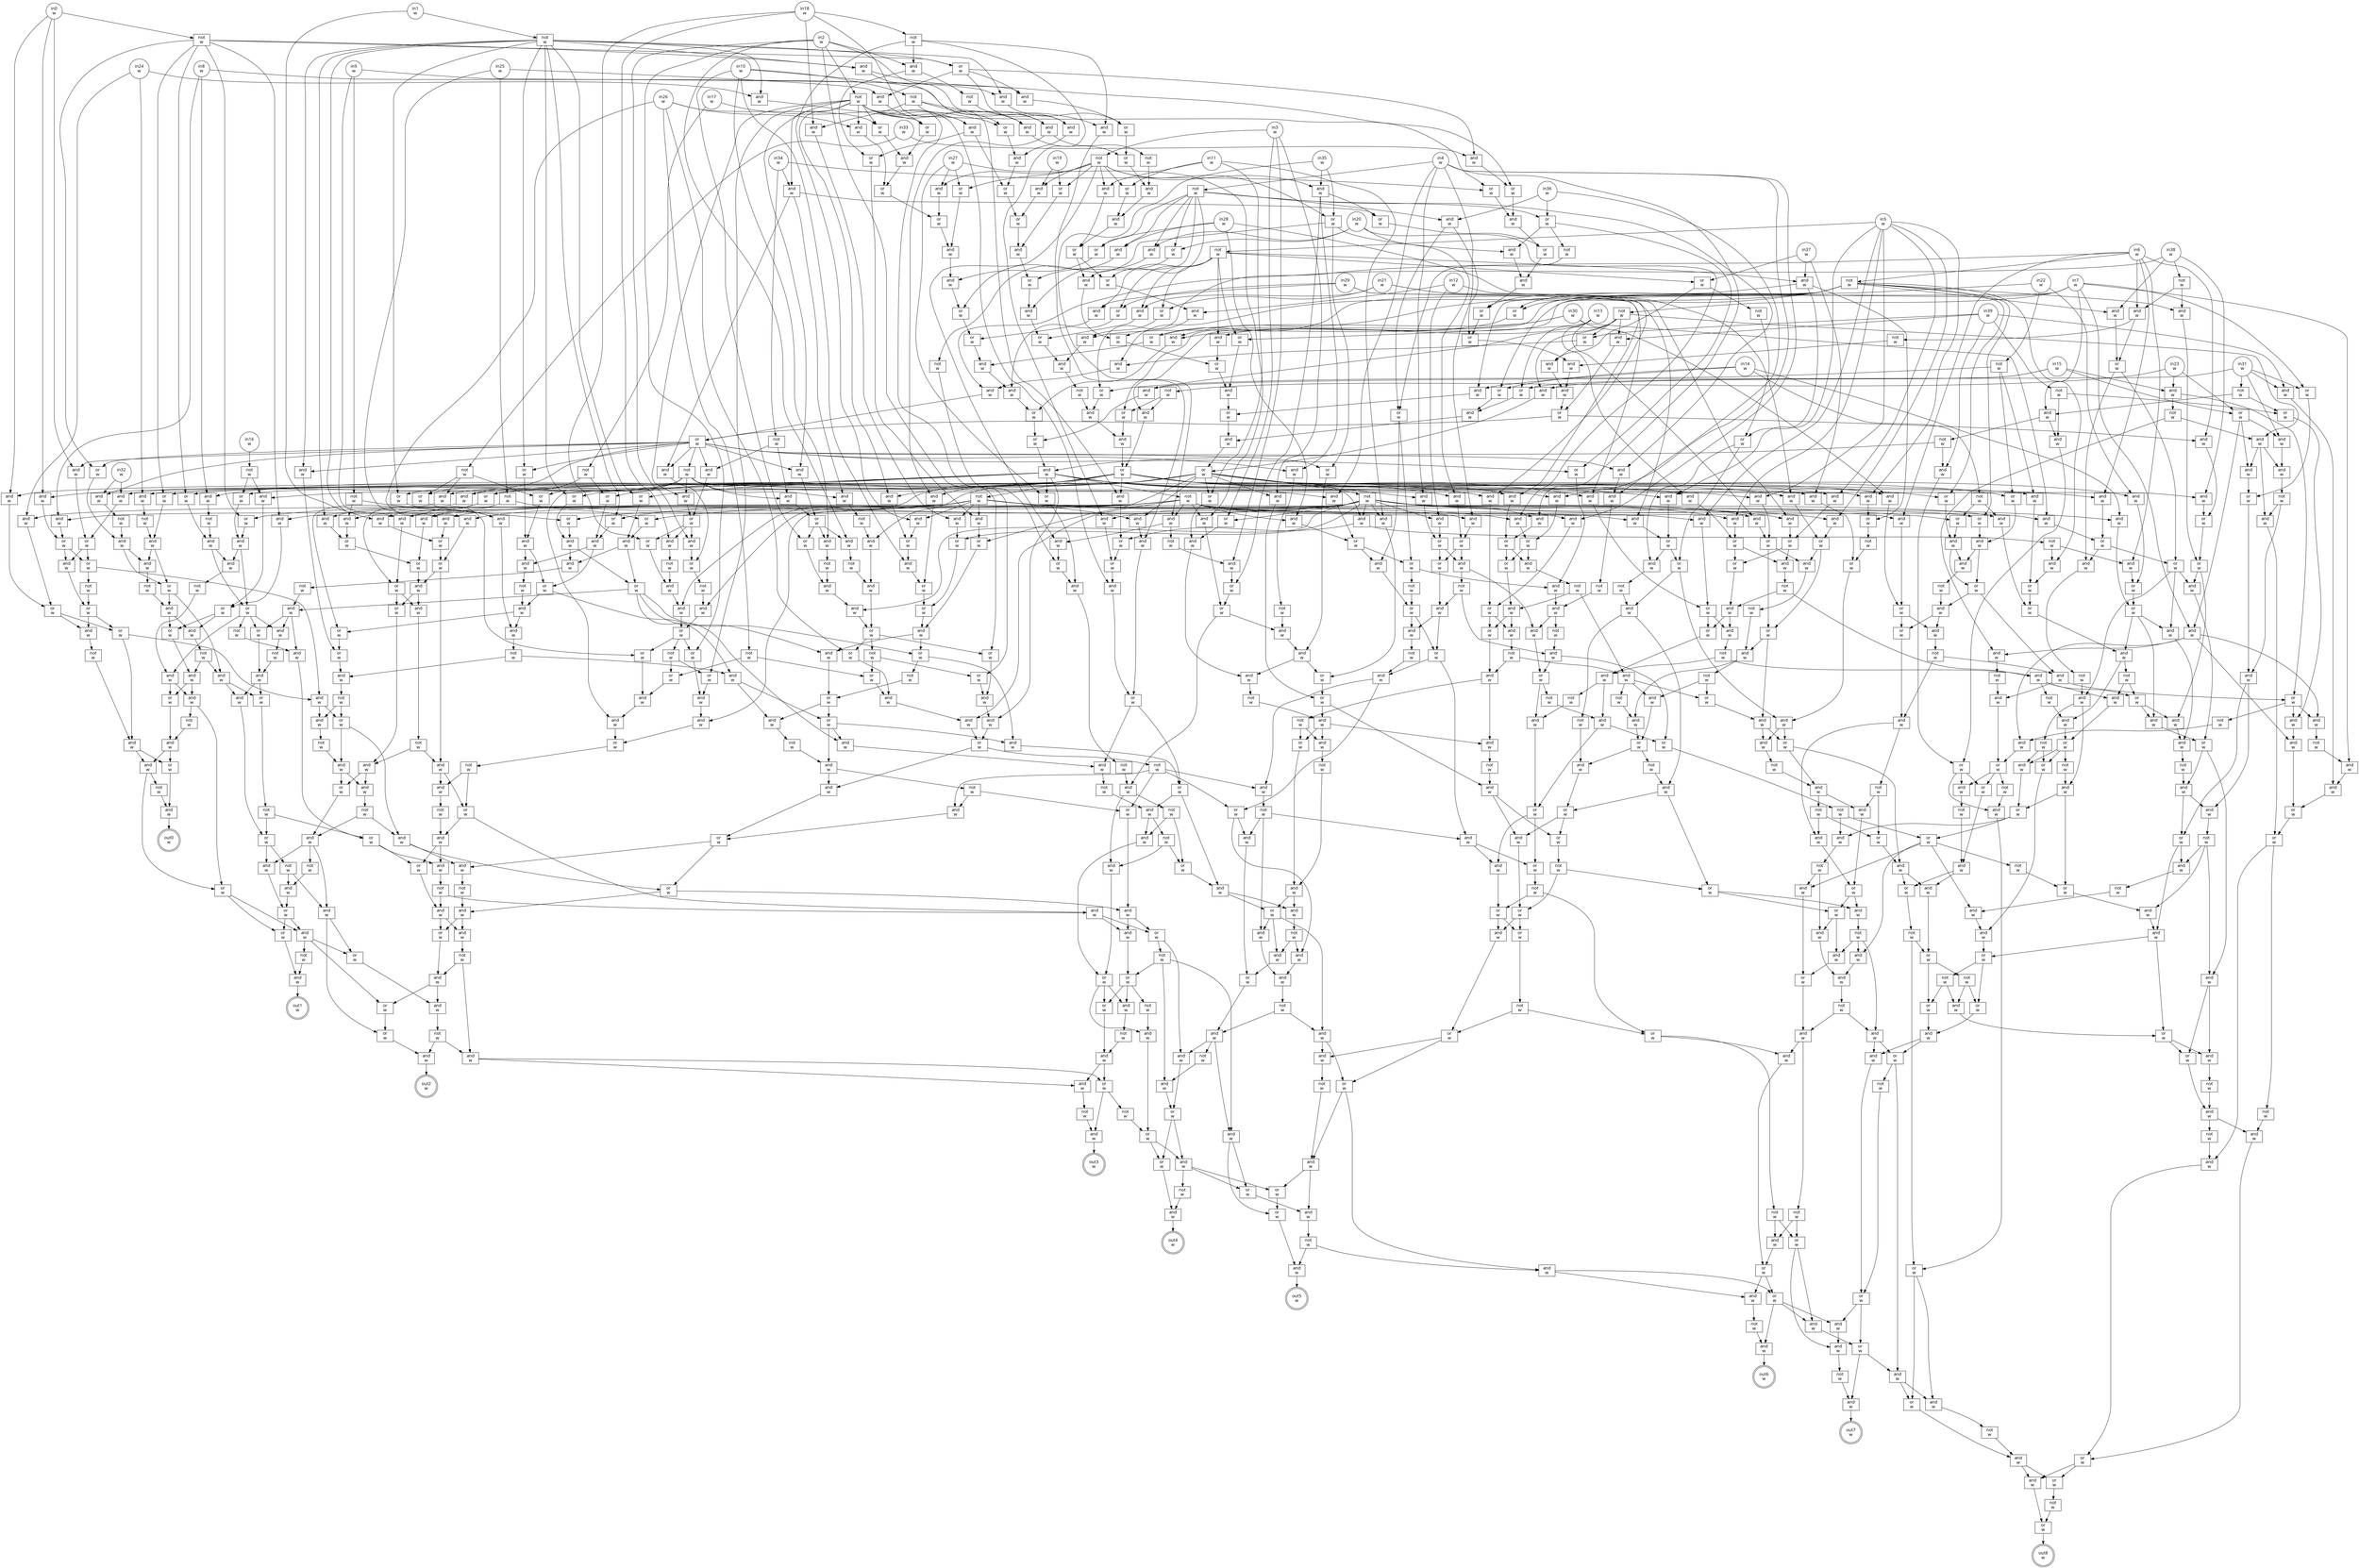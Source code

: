 digraph circuit{
	node [style = filled, fillcolor = white,shape=rect, fontname=geneva]
	g0 [label="in0\nw",shape=circle,fillcolor=white]
	g1 [label="in1\nw",shape=circle,fillcolor=white]
	g2 [label="in2\nw",shape=circle,fillcolor=white]
	g3 [label="in3\nw",shape=circle,fillcolor=white]
	g4 [label="in4\nw",shape=circle,fillcolor=white]
	g5 [label="in5\nw",shape=circle,fillcolor=white]
	g6 [label="in6\nw",shape=circle,fillcolor=white]
	g7 [label="in7\nw",shape=circle,fillcolor=white]
	g8 [label="in8\nw",shape=circle,fillcolor=white]
	g9 [label="in9\nw",shape=circle,fillcolor=white]
	g10 [label="in10\nw",shape=circle,fillcolor=white]
	g11 [label="in11\nw",shape=circle,fillcolor=white]
	g12 [label="in12\nw",shape=circle,fillcolor=white]
	g13 [label="in13\nw",shape=circle,fillcolor=white]
	g14 [label="in14\nw",shape=circle,fillcolor=white]
	g15 [label="in15\nw",shape=circle,fillcolor=white]
	g16 [label="in16\nw",shape=circle,fillcolor=white]
	g17 [label="in17\nw",shape=circle,fillcolor=white]
	g18 [label="in18\nw",shape=circle,fillcolor=white]
	g19 [label="in19\nw",shape=circle,fillcolor=white]
	g20 [label="in20\nw",shape=circle,fillcolor=white]
	g21 [label="in21\nw",shape=circle,fillcolor=white]
	g22 [label="in22\nw",shape=circle,fillcolor=white]
	g23 [label="in23\nw",shape=circle,fillcolor=white]
	g24 [label="in24\nw",shape=circle,fillcolor=white]
	g25 [label="in25\nw",shape=circle,fillcolor=white]
	g26 [label="in26\nw",shape=circle,fillcolor=white]
	g27 [label="in27\nw",shape=circle,fillcolor=white]
	g28 [label="in28\nw",shape=circle,fillcolor=white]
	g29 [label="in29\nw",shape=circle,fillcolor=white]
	g30 [label="in30\nw",shape=circle,fillcolor=white]
	g31 [label="in31\nw",shape=circle,fillcolor=white]
	g32 [label="in32\nw",shape=circle,fillcolor=white]
	g33 [label="in33\nw",shape=circle,fillcolor=white]
	g34 [label="in34\nw",shape=circle,fillcolor=white]
	g35 [label="in35\nw",shape=circle,fillcolor=white]
	g36 [label="in36\nw",shape=circle,fillcolor=white]
	g37 [label="in37\nw",shape=circle,fillcolor=white]
	g38 [label="in38\nw",shape=circle,fillcolor=white]
	g39 [label="in39\nw",shape=circle,fillcolor=white]
	g40 [label="not\nw",fillcolor=white]
	g41 [label="not\nw",fillcolor=white]
	g42 [label="not\nw",fillcolor=white]
	g43 [label="not\nw",fillcolor=white]
	g44 [label="and\nw",fillcolor=white]
	g45 [label="not\nw",fillcolor=white]
	g46 [label="or\nw",fillcolor=white]
	g47 [label="not\nw",fillcolor=white]
	g48 [label="not\nw",fillcolor=white]
	g49 [label="not\nw",fillcolor=white]
	g50 [label="not\nw",fillcolor=white]
	g51 [label="not\nw",fillcolor=white]
	g52 [label="not\nw",fillcolor=white]
	g53 [label="not\nw",fillcolor=white]
	g54 [label="and\nw",fillcolor=white]
	g55 [label="not\nw",fillcolor=white]
	g56 [label="or\nw",fillcolor=white]
	g57 [label="and\nw",fillcolor=white]
	g58 [label="not\nw",fillcolor=white]
	g59 [label="not\nw",fillcolor=white]
	g60 [label="and\nw",fillcolor=white]
	g61 [label="and\nw",fillcolor=white]
	g62 [label="not\nw",fillcolor=white]
	g63 [label="and\nw",fillcolor=white]
	g64 [label="and\nw",fillcolor=white]
	g65 [label="not\nw",fillcolor=white]
	g66 [label="and\nw",fillcolor=white]
	g67 [label="or\nw",fillcolor=white]
	g68 [label="or\nw",fillcolor=white]
	g69 [label="and\nw",fillcolor=white]
	g70 [label="and\nw",fillcolor=white]
	g71 [label="and\nw",fillcolor=white]
	g72 [label="not\nw",fillcolor=white]
	g73 [label="or\nw",fillcolor=white]
	g74 [label="not\nw",fillcolor=white]
	g75 [label="and\nw",fillcolor=white]
	g76 [label="or\nw",fillcolor=white]
	g77 [label="and\nw",fillcolor=white]
	g78 [label="or\nw",fillcolor=white]
	g79 [label="and\nw",fillcolor=white]
	g80 [label="and\nw",fillcolor=white]
	g81 [label="and\nw",fillcolor=white]
	g82 [label="not\nw",fillcolor=white]
	g83 [label="and\nw",fillcolor=white]
	g84 [label="or\nw",fillcolor=white]
	g85 [label="and\nw",fillcolor=white]
	g86 [label="and\nw",fillcolor=white]
	g87 [label="not\nw",fillcolor=white]
	g88 [label="or\nw",fillcolor=white]
	g89 [label="and\nw",fillcolor=white]
	g90 [label="and\nw",fillcolor=white]
	g91 [label="and\nw",fillcolor=white]
	g92 [label="or\nw",fillcolor=white]
	g93 [label="and\nw",fillcolor=white]
	g94 [label="and\nw",fillcolor=white]
	g95 [label="or\nw",fillcolor=white]
	g96 [label="and\nw",fillcolor=white]
	g97 [label="and\nw",fillcolor=white]
	g98 [label="and\nw",fillcolor=white]
	g99 [label="or\nw",fillcolor=white]
	g100 [label="not\nw",fillcolor=white]
	g101 [label="or\nw",fillcolor=white]
	g102 [label="not\nw",fillcolor=white]
	g103 [label="and\nw",fillcolor=white]
	g104 [label="or\nw",fillcolor=white]
	g105 [label="or\nw",fillcolor=white]
	g106 [label="and\nw",fillcolor=white]
	g107 [label="not\nw",fillcolor=white]
	g108 [label="and\nw",fillcolor=white]
	g109 [label="or\nw",fillcolor=white]
	g110 [label="or\nw",fillcolor=white]
	g111 [label="and\nw",fillcolor=white]
	g112 [label="or\nw",fillcolor=white]
	g113 [label="and\nw",fillcolor=white]
	g114 [label="and\nw",fillcolor=white]
	g115 [label="not\nw",fillcolor=white]
	g116 [label="or\nw",fillcolor=white]
	g117 [label="and\nw",fillcolor=white]
	g118 [label="and\nw",fillcolor=white]
	g119 [label="or\nw",fillcolor=white]
	g120 [label="not\nw",fillcolor=white]
	g121 [label="or\nw",fillcolor=white]
	g122 [label="or\nw",fillcolor=white]
	g123 [label="and\nw",fillcolor=white]
	g124 [label="not\nw",fillcolor=white]
	g125 [label="and\nw",fillcolor=white]
	g126 [label="or\nw",fillcolor=white]
	g127 [label="or\nw",fillcolor=white]
	g128 [label="and\nw",fillcolor=white]
	g129 [label="not\nw",fillcolor=white]
	g130 [label="and\nw",fillcolor=white]
	g131 [label="or\nw",fillcolor=white]
	g132 [label="and\nw",fillcolor=white]
	g133 [label="or\nw",fillcolor=white]
	g134 [label="and\nw",fillcolor=white]
	g135 [label="not\nw",fillcolor=white]
	g136 [label="or\nw",fillcolor=white]
	g137 [label="and\nw",fillcolor=white]
	g138 [label="or\nw",fillcolor=white]
	g139 [label="and\nw",fillcolor=white]
	g140 [label="or\nw",fillcolor=white]
	g141 [label="and\nw",fillcolor=white]
	g142 [label="and\nw",fillcolor=white]
	g143 [label="and\nw",fillcolor=white]
	g144 [label="not\nw",fillcolor=white]
	g145 [label="and\nw",fillcolor=white]
	g146 [label="or\nw",fillcolor=white]
	g147 [label="not\nw",fillcolor=white]
	g148 [label="not\nw",fillcolor=white]
	g149 [label="and\nw",fillcolor=white]
	g150 [label="and\nw",fillcolor=white]
	g151 [label="not\nw",fillcolor=white]
	g152 [label="or\nw",fillcolor=white]
	g153 [label="and\nw",fillcolor=white]
	g154 [label="or\nw",fillcolor=white]
	g155 [label="and\nw",fillcolor=white]
	g156 [label="or\nw",fillcolor=white]
	g157 [label="or\nw",fillcolor=white]
	g158 [label="and\nw",fillcolor=white]
	g159 [label="and\nw",fillcolor=white]
	g160 [label="or\nw",fillcolor=white]
	g161 [label="or\nw",fillcolor=white]
	g162 [label="and\nw",fillcolor=white]
	g163 [label="and\nw",fillcolor=white]
	g164 [label="or\nw",fillcolor=white]
	g165 [label="or\nw",fillcolor=white]
	g166 [label="and\nw",fillcolor=white]
	g167 [label="not\nw",fillcolor=white]
	g168 [label="and\nw",fillcolor=white]
	g169 [label="and\nw",fillcolor=white]
	g170 [label="and\nw",fillcolor=white]
	g171 [label="or\nw",fillcolor=white]
	g172 [label="and\nw",fillcolor=white]
	g173 [label="and\nw",fillcolor=white]
	g174 [label="and\nw",fillcolor=white]
	g175 [label="or\nw",fillcolor=white]
	g176 [label="not\nw",fillcolor=white]
	g177 [label="and\nw",fillcolor=white]
	g178 [label="or\nw",fillcolor=white]
	g179 [label="or\nw",fillcolor=white]
	g180 [label="and\nw",fillcolor=white]
	g181 [label="and\nw",fillcolor=white]
	g182 [label="and\nw",fillcolor=white]
	g183 [label="and\nw",fillcolor=white]
	g184 [label="and\nw",fillcolor=white]
	g185 [label="and\nw",fillcolor=white]
	g186 [label="and\nw",fillcolor=white]
	g187 [label="or\nw",fillcolor=white]
	g188 [label="and\nw",fillcolor=white]
	g189 [label="not\nw",fillcolor=white]
	g190 [label="or\nw",fillcolor=white]
	g191 [label="and\nw",fillcolor=white]
	g192 [label="or\nw",fillcolor=white]
	g193 [label="and\nw",fillcolor=white]
	g194 [label="not\nw",fillcolor=white]
	g195 [label="and\nw",fillcolor=white]
	g196 [label="not\nw",fillcolor=white]
	g197 [label="and\nw",fillcolor=white]
	g198 [label="or\nw",fillcolor=white]
	g199 [label="and\nw",fillcolor=white]
	g200 [label="or\nw",fillcolor=white]
	g201 [label="not\nw",fillcolor=white]
	g202 [label="or\nw",fillcolor=white]
	g203 [label="and\nw",fillcolor=white]
	g204 [label="or\nw",fillcolor=white]
	g205 [label="and\nw",fillcolor=white]
	g206 [label="or\nw",fillcolor=white]
	g207 [label="and\nw",fillcolor=white]
	g208 [label="or\nw",fillcolor=white]
	g209 [label="and\nw",fillcolor=white]
	g210 [label="not\nw",fillcolor=white]
	g211 [label="or\nw",fillcolor=white]
	g212 [label="and\nw",fillcolor=white]
	g213 [label="not\nw",fillcolor=white]
	g214 [label="and\nw",fillcolor=white]
	g215 [label="or\nw",fillcolor=white]
	g216 [label="and\nw",fillcolor=white]
	g217 [label="or\nw",fillcolor=white]
	g218 [label="and\nw",fillcolor=white]
	g219 [label="not\nw",fillcolor=white]
	g220 [label="or\nw",fillcolor=white]
	g221 [label="and\nw",fillcolor=white]
	g222 [label="not\nw",fillcolor=white]
	g223 [label="and\nw",fillcolor=white]
	g224 [label="and\nw",fillcolor=white]
	g225 [label="or\nw",fillcolor=white]
	g226 [label="or\nw",fillcolor=white]
	g227 [label="and\nw",fillcolor=white]
	g228 [label="and\nw",fillcolor=white]
	g229 [label="or\nw",fillcolor=white]
	g230 [label="or\nw",fillcolor=white]
	g231 [label="and\nw",fillcolor=white]
	g232 [label="and\nw",fillcolor=white]
	g233 [label="or\nw",fillcolor=white]
	g234 [label="or\nw",fillcolor=white]
	g235 [label="and\nw",fillcolor=white]
	g236 [label="or\nw",fillcolor=white]
	g237 [label="and\nw",fillcolor=white]
	g238 [label="or\nw",fillcolor=white]
	g239 [label="not\nw",fillcolor=white]
	g240 [label="and\nw",fillcolor=white]
	g241 [label="and\nw",fillcolor=white]
	g242 [label="and\nw",fillcolor=white]
	g243 [label="or\nw",fillcolor=white]
	g244 [label="and\nw",fillcolor=white]
	g245 [label="and\nw",fillcolor=white]
	g246 [label="and\nw",fillcolor=white]
	g247 [label="or\nw",fillcolor=white]
	g248 [label="and\nw",fillcolor=white]
	g249 [label="and\nw",fillcolor=white]
	g250 [label="and\nw",fillcolor=white]
	g251 [label="or\nw",fillcolor=white]
	g252 [label="and\nw",fillcolor=white]
	g253 [label="and\nw",fillcolor=white]
	g254 [label="and\nw",fillcolor=white]
	g255 [label="or\nw",fillcolor=white]
	g256 [label="and\nw",fillcolor=white]
	g257 [label="not\nw",fillcolor=white]
	g258 [label="or\nw",fillcolor=white]
	g259 [label="and\nw",fillcolor=white]
	g260 [label="or\nw",fillcolor=white]
	g261 [label="or\nw",fillcolor=white]
	g262 [label="and\nw",fillcolor=white]
	g263 [label="or\nw",fillcolor=white]
	g264 [label="or\nw",fillcolor=white]
	g265 [label="and\nw",fillcolor=white]
	g266 [label="or\nw",fillcolor=white]
	g267 [label="and\nw",fillcolor=white]
	g268 [label="or\nw",fillcolor=white]
	g269 [label="and\nw",fillcolor=white]
	g270 [label="not\nw",fillcolor=white]
	g271 [label="and\nw",fillcolor=white]
	g272 [label="and\nw",fillcolor=white]
	g273 [label="or\nw",fillcolor=white]
	g274 [label="and\nw",fillcolor=white]
	g275 [label="or\nw",fillcolor=white]
	g276 [label="and\nw",fillcolor=white]
	g277 [label="and\nw",fillcolor=white]
	g278 [label="or\nw",fillcolor=white]
	g279 [label="and\nw",fillcolor=white]
	g280 [label="or\nw",fillcolor=white]
	g281 [label="and\nw",fillcolor=white]
	g282 [label="or\nw",fillcolor=white]
	g283 [label="or\nw",fillcolor=white]
	g284 [label="and\nw",fillcolor=white]
	g285 [label="and\nw",fillcolor=white]
	g286 [label="and\nw",fillcolor=white]
	g287 [label="or\nw",fillcolor=white]
	g288 [label="and\nw",fillcolor=white]
	g289 [label="or\nw",fillcolor=white]
	g290 [label="and\nw",fillcolor=white]
	g291 [label="or\nw",fillcolor=white]
	g292 [label="or\nw",fillcolor=white]
	g293 [label="and\nw",fillcolor=white]
	g294 [label="and\nw",fillcolor=white]
	g295 [label="or\nw",fillcolor=white]
	g296 [label="or\nw",fillcolor=white]
	g297 [label="not\nw",fillcolor=white]
	g298 [label="and\nw",fillcolor=white]
	g299 [label="or\nw",fillcolor=white]
	g300 [label="and\nw",fillcolor=white]
	g301 [label="or\nw",fillcolor=white]
	g302 [label="and\nw",fillcolor=white]
	g303 [label="and\nw",fillcolor=white]
	g304 [label="not\nw",fillcolor=white]
	g305 [label="and\nw",fillcolor=white]
	g306 [label="and\nw",fillcolor=white]
	g307 [label="and\nw",fillcolor=white]
	g308 [label="and\nw",fillcolor=white]
	g309 [label="or\nw",fillcolor=white]
	g310 [label="not\nw",fillcolor=white]
	g311 [label="or\nw",fillcolor=white]
	g312 [label="and\nw",fillcolor=white]
	g313 [label="and\nw",fillcolor=white]
	g314 [label="and\nw",fillcolor=white]
	g315 [label="or\nw",fillcolor=white]
	g316 [label="and\nw",fillcolor=white]
	g317 [label="or\nw",fillcolor=white]
	g318 [label="not\nw",fillcolor=white]
	g319 [label="or\nw",fillcolor=white]
	g320 [label="and\nw",fillcolor=white]
	g321 [label="not\nw",fillcolor=white]
	g322 [label="or\nw",fillcolor=white]
	g323 [label="and\nw",fillcolor=white]
	g324 [label="and\nw",fillcolor=white]
	g325 [label="and\nw",fillcolor=white]
	g326 [label="not\nw",fillcolor=white]
	g327 [label="and\nw",fillcolor=white]
	g328 [label="or\nw",fillcolor=white]
	g329 [label="and\nw",fillcolor=white]
	g330 [label="or\nw",fillcolor=white]
	g331 [label="and\nw",fillcolor=white]
	g332 [label="and\nw",fillcolor=white]
	g333 [label="or\nw",fillcolor=white]
	g334 [label="and\nw",fillcolor=white]
	g335 [label="or\nw",fillcolor=white]
	g336 [label="and\nw",fillcolor=white]
	g337 [label="not\nw",fillcolor=white]
	g338 [label="and\nw",fillcolor=white]
	g339 [label="and\nw",fillcolor=white]
	g340 [label="or\nw",fillcolor=white]
	g341 [label="not\nw",fillcolor=white]
	g342 [label="and\nw",fillcolor=white]
	g343 [label="or\nw",fillcolor=white]
	g344 [label="and\nw",fillcolor=white]
	g345 [label="not\nw",fillcolor=white]
	g346 [label="and\nw",fillcolor=white]
	g347 [label="or\nw",fillcolor=white]
	g348 [label="and\nw",fillcolor=white]
	g349 [label="not\nw",fillcolor=white]
	g350 [label="and\nw",fillcolor=white]
	g351 [label="and\nw",fillcolor=white]
	g352 [label="or\nw",fillcolor=white]
	g353 [label="or\nw",fillcolor=white]
	g354 [label="or\nw",fillcolor=white]
	g355 [label="not\nw",fillcolor=white]
	g356 [label="or\nw",fillcolor=white]
	g357 [label="and\nw",fillcolor=white]
	g358 [label="and\nw",fillcolor=white]
	g359 [label="or\nw",fillcolor=white]
	g360 [label="and\nw",fillcolor=white]
	g361 [label="and\nw",fillcolor=white]
	g362 [label="or\nw",fillcolor=white]
	g363 [label="not\nw",fillcolor=white]
	g364 [label="and\nw",fillcolor=white]
	g365 [label="not\nw",fillcolor=white]
	g366 [label="and\nw",fillcolor=white]
	g367 [label="or\nw",fillcolor=white]
	g368 [label="and\nw",fillcolor=white]
	g369 [label="or\nw",fillcolor=white]
	g370 [label="or\nw",fillcolor=white]
	g371 [label="and\nw",fillcolor=white]
	g372 [label="not\nw",fillcolor=white]
	g373 [label="and\nw",fillcolor=white]
	g374 [label="and\nw",fillcolor=white]
	g375 [label="and\nw",fillcolor=white]
	g376 [label="not\nw",fillcolor=white]
	g377 [label="or\nw",fillcolor=white]
	g378 [label="and\nw",fillcolor=white]
	g379 [label="and\nw",fillcolor=white]
	g380 [label="not\nw",fillcolor=white]
	g381 [label="and\nw",fillcolor=white]
	g382 [label="or\nw",fillcolor=white]
	g383 [label="or\nw",fillcolor=white]
	g384 [label="and\nw",fillcolor=white]
	g385 [label="or\nw",fillcolor=white]
	g386 [label="and\nw",fillcolor=white]
	g387 [label="or\nw",fillcolor=white]
	g388 [label="or\nw",fillcolor=white]
	g389 [label="and\nw",fillcolor=white]
	g390 [label="or\nw",fillcolor=white]
	g391 [label="and\nw",fillcolor=white]
	g392 [label="or\nw",fillcolor=white]
	g393 [label="and\nw",fillcolor=white]
	g394 [label="not\nw",fillcolor=white]
	g395 [label="and\nw",fillcolor=white]
	g396 [label="and\nw",fillcolor=white]
	g397 [label="or\nw",fillcolor=white]
	g398 [label="not\nw",fillcolor=white]
	g399 [label="and\nw",fillcolor=white]
	g400 [label="or\nw",fillcolor=white]
	g401 [label="and\nw",fillcolor=white]
	g402 [label="and\nw",fillcolor=white]
	g403 [label="or\nw",fillcolor=white]
	g404 [label="and\nw",fillcolor=white]
	g405 [label="and\nw",fillcolor=white]
	g406 [label="or\nw",fillcolor=white]
	g407 [label="and\nw",fillcolor=white]
	g408 [label="and\nw",fillcolor=white]
	g409 [label="and\nw",fillcolor=white]
	g410 [label="and\nw",fillcolor=white]
	g411 [label="and\nw",fillcolor=white]
	g412 [label="and\nw",fillcolor=white]
	g413 [label="or\nw",fillcolor=white]
	g414 [label="or\nw",fillcolor=white]
	g415 [label="and\nw",fillcolor=white]
	g416 [label="and\nw",fillcolor=white]
	g417 [label="or\nw",fillcolor=white]
	g418 [label="and\nw",fillcolor=white]
	g419 [label="not\nw",fillcolor=white]
	g420 [label="and\nw",fillcolor=white]
	g421 [label="or\nw",fillcolor=white]
	g422 [label="and\nw",fillcolor=white]
	g423 [label="or\nw",fillcolor=white]
	g424 [label="and\nw",fillcolor=white]
	g425 [label="or\nw",fillcolor=white]
	g426 [label="and\nw",fillcolor=white]
	g427 [label="not\nw",fillcolor=white]
	g428 [label="and\nw",fillcolor=white]
	g429 [label="or\nw",fillcolor=white]
	g430 [label="or\nw",fillcolor=white]
	g431 [label="and\nw",fillcolor=white]
	g432 [label="not\nw",fillcolor=white]
	g433 [label="and\nw",fillcolor=white]
	g434 [label="not\nw",fillcolor=white]
	g435 [label="and\nw",fillcolor=white]
	g436 [label="not\nw",fillcolor=white]
	g437 [label="or\nw",fillcolor=white]
	g438 [label="and\nw",fillcolor=white]
	g439 [label="or\nw",fillcolor=white]
	g440 [label="and\nw",fillcolor=white]
	g441 [label="not\nw",fillcolor=white]
	g442 [label="and\nw",fillcolor=white]
	g443 [label="not\nw",fillcolor=white]
	g444 [label="and\nw",fillcolor=white]
	g445 [label="and\nw",fillcolor=white]
	g446 [label="and\nw",fillcolor=white]
	g447 [label="or\nw",fillcolor=white]
	g448 [label="or\nw",fillcolor=white]
	g449 [label="or\nw",fillcolor=white]
	g450 [label="not\nw",fillcolor=white]
	g451 [label="or\nw",fillcolor=white]
	g452 [label="and\nw",fillcolor=white]
	g453 [label="and\nw",fillcolor=white]
	g454 [label="or\nw",fillcolor=white]
	g455 [label="and\nw",fillcolor=white]
	g456 [label="and\nw",fillcolor=white]
	g457 [label="or\nw",fillcolor=white]
	g458 [label="not\nw",fillcolor=white]
	g459 [label="or\nw",fillcolor=white]
	g460 [label="and\nw",fillcolor=white]
	g461 [label="not\nw",fillcolor=white]
	g462 [label="and\nw",fillcolor=white]
	g463 [label="and\nw",fillcolor=white]
	g464 [label="or\nw",fillcolor=white]
	g465 [label="and\nw",fillcolor=white]
	g466 [label="and\nw",fillcolor=white]
	g467 [label="or\nw",fillcolor=white]
	g468 [label="or\nw",fillcolor=white]
	g469 [label="and\nw",fillcolor=white]
	g470 [label="or\nw",fillcolor=white]
	g471 [label="not\nw",fillcolor=white]
	g472 [label="and\nw",fillcolor=white]
	g473 [label="or\nw",fillcolor=white]
	g474 [label="or\nw",fillcolor=white]
	g475 [label="and\nw",fillcolor=white]
	g476 [label="and\nw",fillcolor=white]
	g477 [label="and\nw",fillcolor=white]
	g478 [label="not\nw",fillcolor=white]
	g479 [label="and\nw",fillcolor=white]
	g480 [label="and\nw",fillcolor=white]
	g481 [label="not\nw",fillcolor=white]
	g482 [label="and\nw",fillcolor=white]
	g483 [label="or\nw",fillcolor=white]
	g484 [label="and\nw",fillcolor=white]
	g485 [label="not\nw",fillcolor=white]
	g486 [label="or\nw",fillcolor=white]
	g487 [label="and\nw",fillcolor=white]
	g488 [label="or\nw",fillcolor=white]
	g489 [label="and\nw",fillcolor=white]
	g490 [label="and\nw",fillcolor=white]
	g491 [label="not\nw",fillcolor=white]
	g492 [label="and\nw",fillcolor=white]
	g493 [label="and\nw",fillcolor=white]
	g494 [label="and\nw",fillcolor=white]
	g495 [label="or\nw",fillcolor=white]
	g496 [label="or\nw",fillcolor=white]
	g497 [label="and\nw",fillcolor=white]
	g498 [label="or\nw",fillcolor=white]
	g499 [label="or\nw",fillcolor=white]
	g500 [label="and\nw",fillcolor=white]
	g501 [label="not\nw",fillcolor=white]
	g502 [label="and\nw",fillcolor=white]
	g503 [label="and\nw",fillcolor=white]
	g504 [label="not\nw",fillcolor=white]
	g505 [label="and\nw",fillcolor=white]
	g506 [label="or\nw",fillcolor=white]
	g507 [label="or\nw",fillcolor=white]
	g508 [label="and\nw",fillcolor=white]
	g509 [label="and\nw",fillcolor=white]
	g510 [label="or\nw",fillcolor=white]
	g511 [label="and\nw",fillcolor=white]
	g512 [label="and\nw",fillcolor=white]
	g513 [label="not\nw",fillcolor=white]
	g514 [label="and\nw",fillcolor=white]
	g515 [label="or\nw",fillcolor=white]
	g516 [label="not\nw",fillcolor=white]
	g517 [label="or\nw",fillcolor=white]
	g518 [label="and\nw",fillcolor=white]
	g519 [label="and\nw",fillcolor=white]
	g520 [label="not\nw",fillcolor=white]
	g521 [label="or\nw",fillcolor=white]
	g522 [label="and\nw",fillcolor=white]
	g523 [label="or\nw",fillcolor=white]
	g524 [label="and\nw",fillcolor=white]
	g525 [label="not\nw",fillcolor=white]
	g526 [label="and\nw",fillcolor=white]
	g527 [label="and\nw",fillcolor=white]
	g528 [label="and\nw",fillcolor=white]
	g529 [label="or\nw",fillcolor=white]
	g530 [label="and\nw",fillcolor=white]
	g531 [label="not\nw",fillcolor=white]
	g532 [label="or\nw",fillcolor=white]
	g533 [label="and\nw",fillcolor=white]
	g534 [label="and\nw",fillcolor=white]
	g535 [label="not\nw",fillcolor=white]
	g536 [label="and\nw",fillcolor=white]
	g537 [label="not\nw",fillcolor=white]
	g538 [label="or\nw",fillcolor=white]
	g539 [label="and\nw",fillcolor=white]
	g540 [label="and\nw",fillcolor=white]
	g541 [label="not\nw",fillcolor=white]
	g542 [label="and\nw",fillcolor=white]
	g543 [label="not\nw",fillcolor=white]
	g544 [label="and\nw",fillcolor=white]
	g545 [label="not\nw",fillcolor=white]
	g546 [label="or\nw",fillcolor=white]
	g547 [label="and\nw",fillcolor=white]
	g548 [label="and\nw",fillcolor=white]
	g549 [label="not\nw",fillcolor=white]
	g550 [label="and\nw",fillcolor=white]
	g551 [label="or\nw",fillcolor=white]
	g552 [label="and\nw",fillcolor=white]
	g553 [label="and\nw",fillcolor=white]
	g554 [label="not\nw",fillcolor=white]
	g555 [label="and\nw",fillcolor=white]
	g556 [label="or\nw",fillcolor=white]
	g557 [label="and\nw",fillcolor=white]
	g558 [label="not\nw",fillcolor=white]
	g559 [label="and\nw",fillcolor=white]
	g560 [label="and\nw",fillcolor=white]
	g561 [label="or\nw",fillcolor=white]
	g562 [label="and\nw",fillcolor=white]
	g563 [label="not\nw",fillcolor=white]
	g564 [label="or\nw",fillcolor=white]
	g565 [label="and\nw",fillcolor=white]
	g566 [label="and\nw",fillcolor=white]
	g567 [label="not\nw",fillcolor=white]
	g568 [label="and\nw",fillcolor=white]
	g569 [label="not\nw",fillcolor=white]
	g570 [label="or\nw",fillcolor=white]
	g571 [label="and\nw",fillcolor=white]
	g572 [label="and\nw",fillcolor=white]
	g573 [label="or\nw",fillcolor=white]
	g574 [label="not\nw",fillcolor=white]
	g575 [label="not\nw",fillcolor=white]
	g576 [label="and\nw",fillcolor=white]
	g577 [label="or\nw",fillcolor=white]
	g578 [label="or\nw",fillcolor=white]
	g579 [label="not\nw",fillcolor=white]
	g580 [label="and\nw",fillcolor=white]
	g581 [label="or\nw",fillcolor=white]
	g582 [label="and\nw",fillcolor=white]
	g583 [label="or\nw",fillcolor=white]
	g584 [label="and\nw",fillcolor=white]
	g585 [label="not\nw",fillcolor=white]
	g586 [label="or\nw",fillcolor=white]
	g587 [label="and\nw",fillcolor=white]
	g588 [label="and\nw",fillcolor=white]
	g589 [label="not\nw",fillcolor=white]
	g590 [label="and\nw",fillcolor=white]
	g591 [label="or\nw",fillcolor=white]
	g592 [label="and\nw",fillcolor=white]
	g593 [label="not\nw",fillcolor=white]
	g594 [label="and\nw",fillcolor=white]
	g595 [label="or\nw",fillcolor=white]
	g596 [label="and\nw",fillcolor=white]
	g597 [label="or\nw",fillcolor=white]
	g598 [label="not\nw",fillcolor=white]
	g599 [label="or\nw",fillcolor=white]
	g600 [label="and\nw",fillcolor=white]
	g601 [label="or\nw",fillcolor=white]
	g602 [label="not\nw",fillcolor=white]
	g603 [label="or\nw",fillcolor=white]
	g604 [label="and\nw",fillcolor=white]
	g605 [label="not\nw",fillcolor=white]
	g606 [label="or\nw",fillcolor=white]
	g607 [label="and\nw",fillcolor=white]
	g608 [label="or\nw",fillcolor=white]
	g609 [label="not\nw",fillcolor=white]
	g610 [label="or\nw",fillcolor=white]
	g611 [label="or\nw",fillcolor=white]
	g612 [label="and\nw",fillcolor=white]
	g613 [label="or\nw",fillcolor=white]
	g614 [label="and\nw",fillcolor=white]
	g615 [label="not\nw",fillcolor=white]
	g616 [label="and\nw",fillcolor=white]
	g617 [label="not\nw",fillcolor=white]
	g618 [label="or\nw",fillcolor=white]
	g619 [label="and\nw",fillcolor=white]
	g620 [label="or\nw",fillcolor=white]
	g621 [label="and\nw",fillcolor=white]
	g622 [label="not\nw",fillcolor=white]
	g623 [label="and\nw",fillcolor=white]
	g624 [label="and\nw",fillcolor=white]
	g625 [label="not\nw",fillcolor=white]
	g626 [label="and\nw",fillcolor=white]
	g627 [label="and\nw",fillcolor=white]
	g628 [label="or\nw",fillcolor=white]
	g629 [label="and\nw",fillcolor=white]
	g630 [label="and\nw",fillcolor=white]
	g631 [label="and\nw",fillcolor=white]
	g632 [label="not\nw",fillcolor=white]
	g633 [label="and\nw",fillcolor=white]
	g634 [label="and\nw",fillcolor=white]
	g635 [label="or\nw",fillcolor=white]
	g636 [label="or\nw",fillcolor=white]
	g637 [label="not\nw",fillcolor=white]
	g638 [label="not\nw",fillcolor=white]
	g639 [label="and\nw",fillcolor=white]
	g640 [label="or\nw",fillcolor=white]
	g641 [label="or\nw",fillcolor=white]
	g642 [label="and\nw",fillcolor=white]
	g643 [label="not\nw",fillcolor=white]
	g644 [label="and\nw",fillcolor=white]
	g645 [label="not\nw",fillcolor=white]
	g646 [label="and\nw",fillcolor=white]
	g647 [label="or\nw",fillcolor=white]
	g648 [label="and\nw",fillcolor=white]
	g649 [label="and\nw",fillcolor=white]
	g650 [label="not\nw",fillcolor=white]
	g651 [label="and\nw",fillcolor=white]
	g652 [label="or\nw",fillcolor=white]
	g653 [label="and\nw",fillcolor=white]
	g654 [label="not\nw",fillcolor=white]
	g655 [label="or\nw",fillcolor=white]
	g656 [label="and\nw",fillcolor=white]
	g657 [label="or\nw",fillcolor=white]
	g658 [label="and\nw",fillcolor=white]
	g659 [label="or\nw",fillcolor=white]
	g660 [label="not\nw",fillcolor=white]
	g661 [label="or\nw",fillcolor=white]
	g662 [label="and\nw",fillcolor=white]
	g663 [label="or\nw",fillcolor=white]
	g664 [label="not\nw",fillcolor=white]
	g665 [label="and\nw",fillcolor=white]
	g666 [label="or\nw",fillcolor=white]
	g667 [label="or\nw",fillcolor=white]
	g668 [label="and\nw",fillcolor=white]
	g669 [label="or\nw",fillcolor=white]
	g670 [label="or\nw",fillcolor=white]
	g671 [label="and\nw",fillcolor=white]
	g672 [label="and\nw",fillcolor=white]
	g673 [label="not\nw",fillcolor=white]
	g674 [label="and\nw",fillcolor=white]
	g675 [label="or\nw",fillcolor=white]
	g676 [label="and\nw",fillcolor=white]
	g677 [label="or\nw",fillcolor=white]
	g678 [label="not\nw",fillcolor=white]
	g679 [label="and\nw",fillcolor=white]
	g680 [label="or\nw",fillcolor=white]
	g681 [label="or\nw",fillcolor=white]
	g682 [label="and\nw",fillcolor=white]
	g683 [label="not\nw",fillcolor=white]
	g684 [label="and\nw",fillcolor=white]
	g685 [label="not\nw",fillcolor=white]
	g686 [label="and\nw",fillcolor=white]
	g687 [label="or\nw",fillcolor=white]
	g688 [label="and\nw",fillcolor=white]
	g689 [label="and\nw",fillcolor=white]
	g690 [label="not\nw",fillcolor=white]
	g691 [label="and\nw",fillcolor=white]
	g692 [label="and\nw",fillcolor=white]
	g693 [label="not\nw",fillcolor=white]
	g694 [label="and\nw",fillcolor=white]
	g695 [label="or\nw",fillcolor=white]
	g696 [label="or\nw",fillcolor=white]
	g697 [label="and\nw",fillcolor=white]
	g698 [label="or\nw",fillcolor=white]
	g699 [label="or\nw",fillcolor=white]
	g700 [label="and\nw",fillcolor=white]
	g701 [label="and\nw",fillcolor=white]
	g702 [label="or\nw",fillcolor=white]
	g703 [label="and\nw",fillcolor=white]
	g704 [label="and\nw",fillcolor=white]
	g705 [label="not\nw",fillcolor=white]
	g706 [label="and\nw",fillcolor=white]
	g707 [label="or\nw",fillcolor=white]
	g708 [label="and\nw",fillcolor=white]
	g709 [label="not\nw",fillcolor=white]
	g710 [label="and\nw",fillcolor=white]
	g711 [label="and\nw",fillcolor=white]
	g712 [label="and\nw",fillcolor=white]
	g713 [label="not\nw",fillcolor=white]
	g714 [label="and\nw",fillcolor=white]
	g715 [label="and\nw",fillcolor=white]
	g716 [label="or\nw",fillcolor=white]
	g717 [label="or\nw",fillcolor=white]
	g718 [label="not\nw",fillcolor=white]
	g719 [label="or\nw",fillcolor=white]
	g720 [label="and\nw",fillcolor=white]
	g721 [label="and\nw",fillcolor=white]
	g722 [label="or\nw",fillcolor=white]
	g723 [label="not\nw",fillcolor=white]
	g724 [label="or\nw",fillcolor=white]
	g725 [label="and\nw",fillcolor=white]
	g726 [label="or\nw",fillcolor=white]
	g727 [label="and\nw",fillcolor=white]
	g728 [label="and\nw",fillcolor=white]
	g729 [label="not\nw",fillcolor=white]
	g730 [label="or\nw",fillcolor=white]
	g731 [label="and\nw",fillcolor=white]
	g732 [label="and\nw",fillcolor=white]
	g733 [label="not\nw",fillcolor=white]
	g734 [label="and\nw",fillcolor=white]
	g735 [label="or\nw",fillcolor=white]
	g736 [label="or\nw",fillcolor=white]
	g737 [label="and\nw",fillcolor=white]
	g738 [label="or\nw",fillcolor=white]
	g739 [label="and\nw",fillcolor=white]
	g740 [label="or\nw",fillcolor=white]
	g741 [label="or\nw",fillcolor=white]
	g742 [label="and\nw",fillcolor=white]
	g743 [label="not\nw",fillcolor=white]
	g744 [label="and\nw",fillcolor=white]
	g745 [label="not\nw",fillcolor=white]
	g746 [label="and\nw",fillcolor=white]
	g747 [label="and\nw",fillcolor=white]
	g748 [label="not\nw",fillcolor=white]
	g749 [label="and\nw",fillcolor=white]
	g750 [label="or\nw",fillcolor=white]
	g751 [label="and\nw",fillcolor=white]
	g752 [label="or\nw",fillcolor=white]
	g753 [label="and\nw",fillcolor=white]
	g754 [label="or\nw",fillcolor=white]
	g755 [label="and\nw",fillcolor=white]
	g756 [label="not\nw",fillcolor=white]
	g757 [label="and\nw",fillcolor=white]
	g758 [label="and\nw",fillcolor=white]
	g759 [label="or\nw",fillcolor=white]
	g760 [label="and\nw",fillcolor=white]
	g761 [label="not\nw",fillcolor=white]
	g762 [label="and\nw",fillcolor=white]
	g763 [label="and\nw",fillcolor=white]
	g764 [label="or\nw",fillcolor=white]
	g765 [label="not\nw",fillcolor=white]
	g766 [label="or\nw",fillcolor=white]
	g767 [label="and\nw",fillcolor=white]
	g768 [label="not\nw",fillcolor=white]
	g769 [label="and\nw",fillcolor=white]
	g770 [label="or\nw",fillcolor=white]
	g771 [label="and\nw",fillcolor=white]
	g772 [label="or\nw",fillcolor=white]
	g773 [label="and\nw",fillcolor=white]
	g774 [label="not\nw",fillcolor=white]
	g775 [label="and\nw",fillcolor=white]
	g776 [label="and\nw",fillcolor=white]
	g777 [label="or\nw",fillcolor=white]
	g778 [label="and\nw",fillcolor=white]
	g779 [label="not\nw",fillcolor=white]
	g780 [label="or\nw",fillcolor=white]
	g781 [label="or\nw",fillcolor=white]
	g782 [label="and\nw",fillcolor=white]
	g783 [label="not\nw",fillcolor=white]
	g784 [label="and\nw",fillcolor=white]
	g785 [label="not\nw",fillcolor=white]
	g786 [label="and\nw",fillcolor=white]
	g787 [label="and\nw",fillcolor=white]
	g788 [label="or\nw",fillcolor=white]
	g789 [label="and\nw",fillcolor=white]
	g790 [label="or\nw",fillcolor=white]
	g791 [label="and\nw",fillcolor=white]
	g792 [label="or\nw",fillcolor=white]
	g793 [label="and\nw",fillcolor=white]
	g794 [label="not\nw",fillcolor=white]
	g795 [label="and\nw",fillcolor=white]
	g796 [label="or\nw",fillcolor=white]
	g797 [label="and\nw",fillcolor=white]
	g798 [label="and\nw",fillcolor=white]
	g799 [label="not\nw",fillcolor=white]
	g800 [label="or\nw",fillcolor=white]
	g801 [label="and\nw",fillcolor=white]
	g802 [label="or\nw",fillcolor=white]
	g803 [label="and\nw",fillcolor=white]
	g804 [label="or\nw",fillcolor=white]
	g805 [label="or\nw",fillcolor=white]
	g806 [label="and\nw",fillcolor=white]
	g807 [label="or\nw",fillcolor=white]
	g808 [label="or\nw",fillcolor=white]
	g809 [label="or\nw",fillcolor=white]
	g810 [label="and\nw",fillcolor=white]
	g811 [label="not\nw",fillcolor=white]
	g812 [label="and\nw",fillcolor=white]
	g813 [label="and\nw",fillcolor=white]
	g814 [label="and\nw",fillcolor=white]
	g815 [label="not\nw",fillcolor=white]
	g816 [label="or\nw",fillcolor=white]
	g817 [label="and\nw",fillcolor=white]
	g818 [label="not\nw",fillcolor=white]
	g819 [label="or\nw",fillcolor=white]
	g820 [label="or\nw",fillcolor=white]
	g821 [label="and\nw",fillcolor=white]
	g822 [label="or\nw",fillcolor=white]
	g823 [label="or\nw",fillcolor=white]
	g824 [label="or\nw",fillcolor=white]
	g825 [label="and\nw",fillcolor=white]
	g826 [label="not\nw",fillcolor=white]
	g827 [label="and\nw",fillcolor=white]
	g828 [label="and\nw",fillcolor=white]
	g829 [label="and\nw",fillcolor=white]
	g830 [label="not\nw",fillcolor=white]
	g831 [label="or\nw",fillcolor=white]
	g832 [label="and\nw",fillcolor=white]
	g833 [label="and\nw",fillcolor=white]
	g834 [label="and\nw",fillcolor=white]
	g835 [label="not\nw",fillcolor=white]
	g836 [label="and\nw",fillcolor=white]
	g837 [label="or\nw",fillcolor=white]
	g838 [label="and\nw",fillcolor=white]
	g839 [label="and\nw",fillcolor=white]
	g840 [label="and\nw",fillcolor=white]
	g841 [label="not\nw",fillcolor=white]
	g842 [label="or\nw",fillcolor=white]
	g843 [label="and\nw",fillcolor=white]
	g844 [label="and\nw",fillcolor=white]
	g845 [label="or\nw",fillcolor=white]
	g846 [label="not\nw",fillcolor=white]
	g847 [label="or\nw",fillcolor=white]
	g848 [label="not\nw",fillcolor=white]
	g849 [label="and\nw",fillcolor=white]
	g850 [label="not\nw",fillcolor=white]
	g851 [label="and\nw",fillcolor=white]
	g852 [label="not\nw",fillcolor=white]
	g853 [label="and\nw",fillcolor=white]
	g854 [label="out0\nw",shape=doublecircle,fillcolor=white]
	g855 [label="out1\nw",shape=doublecircle,fillcolor=white]
	g856 [label="out2\nw",shape=doublecircle,fillcolor=white]
	g857 [label="out3\nw",shape=doublecircle,fillcolor=white]
	g858 [label="out4\nw",shape=doublecircle,fillcolor=white]
	g859 [label="out5\nw",shape=doublecircle,fillcolor=white]
	g860 [label="out6\nw",shape=doublecircle,fillcolor=white]
	g861 [label="out7\nw",shape=doublecircle,fillcolor=white]
	g862 [label="out8\nw",shape=doublecircle,fillcolor=white]
	edge [fontname=Geneva,fontcolor=forestgreen]
	g0->g151
	g0->g186
	g0->g254
	g0->g314
	g1->g148
	g1->g262
	g2->g135
	g2->g143
	g2->g145
	g2->g334
	g2->g344
	g2->g354
	g2->g448
	g3->g124
	g3->g177
	g3->g247
	g3->g274
	g4->g115
	g4->g181
	g4->g197
	g4->g248
	g4->g272
	g4->g409
	g4->g528
	g5->g102
	g5->g182
	g5->g207
	g5->g249
	g5->g281
	g5->g308
	g5->g412
	g5->g560
	g6->g87
	g6->g98
	g6->g101
	g6->g184
	g6->g216
	g6->g381
	g6->g493
	g7->g63
	g7->g68
	g7->g69
	g7->g70
	g7->g73
	g7->g74
	g7->g633
	g8->g150
	g8->g240
	g8->g256
	g9->g62
	g9->g224
	g9->g242
	g10->g59
	g10->g141
	g10->g347
	g10->g348
	g10->g465
	g11->g131
	g11->g132
	g11->g246
	g11->g275
	g12->g231
	g12->g245
	g12->g277
	g13->g110
	g13->g111
	g13->g250
	g13->g279
	g14->g58
	g14->g92
	g14->g94
	g14->g253
	g15->g54
	g15->g56
	g15->g78
	g15->g79
	g16->g53
	g17->g52
	g17->g385
	g18->g51
	g18->g60
	g18->g142
	g18->g335
	g18->g336
	g19->g133
	g19->g134
	g20->g122
	g20->g123
	g20->g410
	g20->g509
	g21->g112
	g21->g114
	g21->g411
	g21->g582
	g22->g50
	g22->g95
	g22->g668
	g23->g49
	g23->g54
	g23->g56
	g24->g149
	g24->g168
	g24->g188
	g25->g48
	g25->g153
	g25->g170
	g26->g47
	g26->g136
	g26->g137
	g26->g353
	g26->g449
	g27->g125
	g27->g126
	g27->g172
	g27->g192
	g28->g116
	g28->g117
	g28->g180
	g28->g203
	g29->g103
	g29->g104
	g29->g183
	g29->g205
	g30->g88
	g30->g89
	g30->g185
	g30->g214
	g31->g44
	g31->g45
	g31->g57
	g31->g73
	g31->g75
	g32->g298
	g32->g325
	g33->g43
	g33->g223
	g34->g42
	g34->g138
	g34->g139
	g35->g127
	g35->g130
	g35->g173
	g36->g118
	g36->g119
	g36->g375
	g37->g105
	g37->g108
	g37->g307
	g38->g41
	g38->g91
	g38->g96
	g38->g313
	g39->g40
	g39->g44
	g39->g66
	g39->g76
	g39->g77
	g40->g46
	g40->g64
	g41->g97
	g41->g98
	g42->g306
	g42->g332
	g43->g299
	g43->g300
	g43->g330
	g44->g634
	g45->g46
	g45->g63
	g46->g629
	g47->g356
	g47->g454
	g48->g169
	g48->g171
	g49->g68
	g49->g69
	g50->g101
	g50->g618
	g50->g665
	g51->g61
	g51->g145
	g51->g244
	g51->g404
	g52->g416
	g52->g423
	g53->g414
	g53->g415
	g54->g55
	g54->g628
	g55->g71
	g55->g80
	g56->g57
	g56->g70
	g56->g83
	g57->g81
	g58->g251
	g58->g252
	g59->g60
	g59->g61
	g59->g143
	g59->g494
	g60->g402
	g61->g408
	g62->g241
	g62->g243
	g63->g64
	g63->g65
	g64->g67
	g65->g66
	g65->g166
	g66->g67
	g67->g641
	g67->g642
	g67->g646
	g68->g396
	g69->g397
	g70->g71
	g70->g630
	g70->g631
	g70->g639
	g71->g72
	g72->g627
	g73->g84
	g74->g75
	g74->g76
	g74->g77
	g74->g78
	g74->g79
	g74->g80
	g75->g165
	g76->g90
	g76->g106
	g77->g295
	g78->g93
	g79->g238
	g80->g81
	g80->g83
	g80->g86
	g81->g82
	g82->g85
	g82->g86
	g83->g84
	g84->g85
	g85->g707
	g85->g708
	g86->g636
	g87->g88
	g87->g89
	g87->g90
	g87->g92
	g87->g94
	g87->g95
	g87->g96
	g87->g97
	g87->g283
	g87->g413
	g87->g492
	g88->g162
	g89->g164
	g90->g91
	g91->g296
	g92->g93
	g93->g237
	g94->g236
	g95->g113
	g96->g99
	g97->g383
	g98->g99
	g98->g100
	g99->g218
	g99->g220
	g100->g293
	g101->g395
	g102->g103
	g102->g104
	g102->g105
	g102->g108
	g102->g110
	g102->g111
	g102->g112
	g102->g114
	g103->g161
	g104->g163
	g105->g106
	g105->g107
	g106->g294
	g107->g109
	g108->g109
	g108->g291
	g108->g309
	g109->g209
	g109->g211
	g110->g235
	g111->g234
	g112->g113
	g113->g393
	g114->g392
	g115->g116
	g115->g117
	g115->g118
	g115->g119
	g115->g122
	g115->g123
	g115->g230
	g115->g232
	g115->g374
	g116->g159
	g117->g160
	g118->g121
	g118->g292
	g119->g120
	g119->g128
	g119->g377
	g120->g121
	g121->g199
	g121->g200
	g122->g391
	g123->g390
	g124->g125
	g124->g126
	g124->g127
	g124->g130
	g124->g131
	g124->g132
	g124->g133
	g124->g134
	g124->g174
	g125->g157
	g126->g158
	g127->g128
	g127->g129
	g127->g367
	g128->g290
	g129->g175
	g130->g140
	g130->g178
	g130->g364
	g131->g228
	g132->g229
	g133->g389
	g134->g388
	g135->g136
	g135->g137
	g135->g138
	g135->g139
	g135->g141
	g135->g142
	g135->g302
	g135->g342
	g135->g359
	g135->g451
	g135->g463
	g135->g497
	g136->g155
	g137->g156
	g138->g288
	g139->g140
	g139->g303
	g139->g339
	g140->g289
	g141->g226
	g142->g146
	g142->g387
	g143->g144
	g143->g466
	g144->g227
	g145->g146
	g145->g147
	g146->g405
	g147->g285
	g148->g149
	g148->g150
	g148->g152
	g148->g190
	g148->g259
	g148->g266
	g148->g286
	g148->g301
	g148->g327
	g148->g328
	g148->g399
	g148->g400
	g149->g154
	g150->g225
	g151->g152
	g151->g286
	g151->g736
	g151->g738
	g151->g750
	g151->g752
	g151->g758
	g152->g153
	g152->g223
	g152->g224
	g152->g285
	g153->g154
	g154->g155
	g155->g156
	g156->g157
	g157->g158
	g158->g159
	g159->g160
	g160->g161
	g161->g162
	g162->g163
	g163->g164
	g164->g165
	g165->g166
	g166->g167
	g166->g186
	g166->g188
	g166->g190
	g166->g192
	g166->g197
	g166->g203
	g166->g205
	g166->g207
	g166->g214
	g166->g216
	g166->g258
	g166->g361
	g166->g456
	g166->g750
	g167->g168
	g167->g169
	g167->g170
	g167->g171
	g167->g172
	g167->g173
	g167->g180
	g167->g181
	g167->g182
	g167->g183
	g167->g184
	g167->g185
	g167->g358
	g167->g453
	g168->g187
	g169->g261
	g170->g264
	g171->g191
	g172->g179
	g173->g174
	g173->g176
	g174->g175
	g175->g193
	g176->g177
	g177->g178
	g178->g179
	g179->g195
	g179->g366
	g180->g198
	g181->g204
	g182->g206
	g183->g208
	g184->g215
	g185->g217
	g186->g187
	g187->g320
	g187->g322
	g188->g189
	g189->g751
	g190->g191
	g191->g268
	g191->g269
	g192->g193
	g193->g194
	g194->g195
	g195->g196
	g195->g505
	g196->g503
	g196->g507
	g197->g198
	g198->g199
	g198->g200
	g199->g202
	g200->g201
	g200->g378
	g201->g202
	g202->g519
	g202->g521
	g203->g204
	g204->g534
	g204->g538
	g205->g206
	g206->g566
	g206->g570
	g207->g208
	g208->g209
	g208->g211
	g209->g210
	g210->g212
	g211->g212
	g211->g312
	g212->g213
	g212->g594
	g213->g592
	g214->g215
	g215->g624
	g215->g647
	g216->g217
	g217->g218
	g217->g220
	g218->g219
	g219->g221
	g220->g221
	g220->g384
	g220->g703
	g221->g222
	g221->g679
	g222->g676
	g222->g677
	g223->g287
	g224->g225
	g225->g226
	g226->g227
	g227->g228
	g228->g229
	g229->g230
	g229->g232
	g230->g231
	g231->g233
	g232->g233
	g233->g234
	g234->g235
	g235->g236
	g236->g237
	g237->g238
	g238->g239
	g238->g254
	g238->g256
	g238->g258
	g238->g266
	g238->g272
	g238->g274
	g238->g275
	g238->g277
	g238->g279
	g238->g281
	g238->g283
	g238->g305
	g238->g406
	g238->g407
	g238->g736
	g239->g240
	g239->g241
	g239->g242
	g239->g243
	g239->g244
	g239->g245
	g239->g246
	g239->g247
	g239->g248
	g239->g249
	g239->g250
	g239->g251
	g239->g252
	g239->g253
	g239->g351
	g239->g403
	g239->g490
	g240->g255
	g241->g260
	g242->g263
	g243->g267
	g244->g496
	g245->g273
	g246->g369
	g247->g276
	g248->g278
	g249->g280
	g250->g282
	g251->g284
	g252->g667
	g253->g670
	g254->g255
	g255->g316
	g255->g317
	g256->g257
	g257->g737
	g258->g259
	g258->g262
	g259->g260
	g260->g261
	g261->g265
	g262->g263
	g263->g264
	g264->g265
	g264->g420
	g265->g418
	g265->g421
	g266->g267
	g267->g268
	g267->g269
	g268->g271
	g268->g470
	g268->g472
	g268->g476
	g269->g270
	g270->g271
	g271->g741
	g271->g742
	g271->g746
	g272->g273
	g273->g511
	g273->g517
	g274->g370
	g275->g276
	g276->g371
	g277->g278
	g278->g530
	g278->g532
	g279->g280
	g280->g562
	g280->g564
	g281->g282
	g282->g584
	g282->g586
	g283->g284
	g284->g620
	g284->g621
	g285->g386
	g286->g287
	g286->g385
	g287->g288
	g288->g289
	g289->g290
	g290->g291
	g291->g292
	g292->g293
	g293->g294
	g294->g295
	g295->g296
	g295->g381
	g296->g297
	g296->g314
	g296->g325
	g296->g327
	g296->g328
	g296->g330
	g296->g332
	g296->g339
	g296->g342
	g296->g364
	g296->g367
	g296->g374
	g296->g377
	g296->g752
	g297->g298
	g297->g299
	g297->g300
	g297->g301
	g297->g302
	g297->g303
	g297->g306
	g297->g307
	g297->g308
	g297->g313
	g298->g315
	g299->g329
	g300->g429
	g301->g331
	g302->g333
	g303->g304
	g304->g305
	g305->g346
	g306->g343
	g307->g311
	g308->g309
	g309->g310
	g310->g311
	g311->g312
	g312->g613
	g312->g614
	g313->g382
	g314->g315
	g315->g316
	g315->g317
	g316->g319
	g317->g318
	g317->g324
	g318->g319
	g319->g320
	g319->g322
	g320->g321
	g321->g323
	g322->g323
	g322->g324
	g323->g802
	g323->g803
	g324->g435
	g324->g437
	g325->g326
	g326->g753
	g327->g430
	g328->g329
	g329->g425
	g329->g426
	g330->g331
	g331->g431
	g332->g333
	g333->g334
	g333->g335
	g333->g336
	g334->g340
	g335->g338
	g336->g337
	g337->g338
	g338->g446
	g339->g340
	g340->g341
	g341->g401
	g342->g343
	g343->g344
	g343->g347
	g343->g348
	g344->g345
	g345->g346
	g346->g352
	g347->g350
	g348->g349
	g349->g350
	g350->g351
	g351->g352
	g352->g353
	g352->g354
	g352->g355
	g353->g357
	g354->g360
	g355->g356
	g355->g359
	g356->g357
	g357->g358
	g358->g362
	g359->g360
	g360->g361
	g361->g362
	g362->g363
	g362->g480
	g363->g482
	g363->g488
	g363->g523
	g363->g524
	g364->g365
	g365->g366
	g366->g368
	g367->g368
	g368->g369
	g368->g371
	g369->g370
	g370->g373
	g370->g542
	g371->g372
	g372->g373
	g373->g540
	g373->g544
	g373->g546
	g374->g375
	g375->g376
	g376->g379
	g377->g378
	g378->g379
	g379->g380
	g379->g512
	g380->g514
	g381->g382
	g382->g383
	g383->g384
	g383->g700
	g384->g702
	g385->g386
	g386->g387
	g387->g388
	g388->g389
	g389->g390
	g390->g391
	g391->g392
	g392->g393
	g393->g394
	g394->g395
	g395->g396
	g396->g397
	g397->g398
	g397->g414
	g397->g415
	g397->g416
	g397->g423
	g397->g446
	g397->g463
	g397->g466
	g397->g490
	g397->g494
	g397->g509
	g397->g528
	g397->g560
	g397->g582
	g397->g618
	g397->g665
	g397->g668
	g398->g399
	g398->g400
	g398->g401
	g398->g402
	g398->g404
	g398->g405
	g398->g407
	g398->g409
	g398->g410
	g398->g411
	g398->g412
	g398->g413
	g398->g738
	g398->g758
	g399->g417
	g400->g424
	g401->g447
	g402->g403
	g403->g468
	g404->g464
	g405->g406
	g406->g469
	g407->g408
	g408->g498
	g409->g510
	g410->g529
	g411->g561
	g412->g583
	g413->g619
	g414->g739
	g415->g759
	g416->g417
	g417->g418
	g417->g421
	g418->g419
	g419->g420
	g419->g422
	g420->g459
	g420->g460
	g421->g422
	g422->g439
	g422->g440
	g423->g424
	g424->g425
	g424->g426
	g425->g428
	g425->g445
	g426->g427
	g427->g428
	g428->g429
	g428->g431
	g429->g430
	g430->g433
	g431->g432
	g432->g433
	g432->g445
	g433->g434
	g434->g435
	g434->g437
	g435->g436
	g436->g438
	g437->g438
	g437->g444
	g438->g439
	g438->g440
	g439->g442
	g440->g441
	g441->g442
	g441->g444
	g442->g443
	g442->g767
	g442->g771
	g443->g769
	g444->g484
	g444->g486
	g445->g474
	g445->g477
	g446->g447
	g447->g448
	g447->g449
	g447->g450
	g448->g452
	g449->g455
	g450->g451
	g450->g454
	g451->g452
	g452->g453
	g453->g457
	g454->g455
	g455->g456
	g456->g457
	g457->g458
	g458->g459
	g458->g460
	g459->g462
	g459->g775
	g460->g461
	g461->g462
	g462->g773
	g462->g790
	g463->g464
	g464->g465
	g465->g467
	g466->g467
	g467->g468
	g468->g469
	g469->g470
	g469->g472
	g470->g471
	g470->g475
	g471->g473
	g472->g473
	g473->g474
	g473->g477
	g474->g475
	g474->g476
	g474->g479
	g475->g499
	g476->g500
	g477->g478
	g478->g479
	g479->g480
	g479->g481
	g480->g483
	g481->g482
	g481->g488
	g482->g483
	g483->g484
	g483->g486
	g484->g485
	g485->g487
	g486->g487
	g486->g489
	g487->g792
	g487->g793
	g488->g489
	g489->g776
	g489->g777
	g490->g491
	g490->g495
	g491->g492
	g491->g493
	g492->g666
	g493->g669
	g494->g495
	g495->g496
	g496->g497
	g497->g498
	g498->g499
	g498->g500
	g499->g502
	g499->g508
	g500->g501
	g501->g502
	g502->g503
	g502->g504
	g503->g506
	g504->g505
	g504->g507
	g505->g506
	g506->g781
	g506->g782
	g506->g786
	g507->g508
	g508->g548
	g508->g551
	g509->g510
	g510->g511
	g510->g517
	g511->g512
	g511->g513
	g512->g515
	g513->g514
	g513->g518
	g514->g515
	g514->g573
	g515->g516
	g515->g576
	g516->g572
	g517->g518
	g518->g519
	g518->g521
	g519->g520
	g520->g522
	g521->g522
	g521->g527
	g522->g523
	g522->g524
	g523->g526
	g523->g550
	g524->g525
	g525->g526
	g525->g527
	g525->g552
	g526->g556
	g527->g578
	g527->g580
	g528->g529
	g529->g530
	g529->g532
	g530->g531
	g531->g533
	g531->g536
	g532->g533
	g533->g534
	g533->g538
	g534->g535
	g535->g536
	g535->g539
	g536->g537
	g536->g590
	g536->g611
	g537->g588
	g538->g539
	g539->g540
	g539->g543
	g540->g541
	g541->g542
	g542->g596
	g542->g597
	g543->g544
	g543->g546
	g544->g545
	g545->g547
	g546->g547
	g547->g548
	g547->g551
	g548->g549
	g549->g550
	g549->g555
	g550->g553
	g551->g552
	g551->g555
	g551->g559
	g552->g553
	g553->g554
	g554->g557
	g554->g559
	g555->g556
	g556->g557
	g557->g558
	g557->g778
	g557->g789
	g558->g787
	g559->g604
	g559->g606
	g560->g561
	g561->g562
	g561->g564
	g562->g563
	g563->g565
	g563->g568
	g564->g565
	g565->g566
	g565->g570
	g566->g567
	g567->g568
	g567->g571
	g568->g569
	g568->g674
	g568->g699
	g569->g672
	g570->g571
	g571->g572
	g571->g575
	g572->g573
	g572->g577
	g573->g574
	g574->g681
	g574->g684
	g575->g576
	g576->g577
	g577->g578
	g577->g580
	g578->g579
	g579->g581
	g579->g608
	g580->g581
	g581->g600
	g581->g601
	g582->g583
	g583->g584
	g583->g586
	g584->g585
	g585->g587
	g586->g587
	g586->g612
	g587->g588
	g587->g589
	g588->g591
	g589->g590
	g589->g611
	g590->g591
	g591->g592
	g591->g593
	g592->g595
	g593->g594
	g594->g595
	g594->g610
	g595->g596
	g595->g597
	g596->g599
	g597->g598
	g598->g599
	g598->g610
	g599->g600
	g599->g601
	g600->g603
	g601->g602
	g602->g603
	g602->g608
	g603->g604
	g603->g606
	g604->g605
	g605->g607
	g606->g607
	g606->g828
	g607->g822
	g607->g825
	g608->g609
	g608->g692
	g609->g694
	g609->g696
	g610->g653
	g610->g655
	g611->g612
	g612->g613
	g612->g614
	g613->g616
	g613->g658
	g614->g615
	g615->g616
	g616->g617
	g616->g651
	g617->g649
	g617->g657
	g618->g619
	g619->g620
	g619->g621
	g620->g623
	g620->g626
	g621->g622
	g622->g623
	g623->g624
	g623->g647
	g624->g625
	g625->g626
	g625->g648
	g626->g627
	g626->g628
	g627->g640
	g628->g629
	g628->g631
	g628->g638
	g629->g630
	g630->g635
	g631->g632
	g632->g633
	g633->g634
	g634->g635
	g635->g636
	g636->g637
	g636->g734
	g637->g732
	g638->g639
	g639->g640
	g640->g641
	g640->g642
	g640->g645
	g641->g644
	g642->g643
	g643->g644
	g644->g659
	g644->g662
	g645->g646
	g646->g661
	g647->g648
	g648->g649
	g648->g650
	g649->g652
	g650->g651
	g650->g657
	g651->g652
	g652->g653
	g652->g655
	g653->g654
	g654->g656
	g654->g682
	g654->g697
	g655->g656
	g655->g688
	g656->g687
	g657->g658
	g658->g659
	g658->g662
	g659->g660
	g660->g661
	g660->g663
	g661->g840
	g661->g842
	g662->g663
	g663->g664
	g663->g719
	g664->g717
	g664->g725
	g665->g666
	g666->g667
	g667->g671
	g668->g669
	g669->g670
	g670->g671
	g670->g701
	g670->g703
	g671->g672
	g671->g673
	g672->g675
	g673->g674
	g673->g699
	g674->g675
	g675->g676
	g675->g677
	g675->g678
	g676->g680
	g677->g715
	g678->g679
	g679->g680
	g679->g698
	g680->g681
	g680->g684
	g681->g682
	g681->g683
	g681->g686
	g681->g714
	g682->g689
	g683->g698
	g684->g685
	g685->g686
	g685->g688
	g686->g687
	g687->g691
	g688->g689
	g689->g690
	g690->g691
	g690->g697
	g691->g692
	g691->g693
	g692->g695
	g693->g694
	g693->g696
	g694->g695
	g695->g829
	g695->g831
	g696->g834
	g696->g836
	g697->g721
	g697->g722
	g698->g710
	g699->g700
	g699->g701
	g700->g704
	g701->g702
	g702->g706
	g702->g727
	g703->g704
	g704->g705
	g705->g706
	g706->g707
	g706->g708
	g707->g711
	g707->g712
	g708->g709
	g709->g710
	g709->g712
	g709->g727
	g710->g711
	g711->g716
	g711->g726
	g712->g713
	g713->g714
	g714->g715
	g715->g716
	g716->g717
	g716->g718
	g717->g720
	g718->g719
	g718->g725
	g719->g720
	g720->g721
	g720->g722
	g721->g724
	g722->g723
	g722->g839
	g723->g724
	g724->g833
	g724->g837
	g725->g726
	g726->g728
	g726->g730
	g727->g728
	g727->g730
	g728->g729
	g729->g731
	g730->g731
	g731->g732
	g731->g733
	g732->g735
	g733->g734
	g734->g735
	g735->g844
	g735->g845
	g736->g737
	g737->g740
	g737->g747
	g738->g739
	g739->g740
	g739->g747
	g740->g741
	g740->g742
	g740->g745
	g740->g749
	g741->g744
	g742->g743
	g743->g744
	g744->g763
	g744->g764
	g745->g746
	g746->g772
	g747->g748
	g748->g749
	g749->g798
	g749->g800
	g750->g751
	g751->g754
	g751->g755
	g752->g753
	g753->g754
	g753->g755
	g754->g757
	g754->g762
	g755->g756
	g756->g757
	g757->g760
	g757->g796
	g758->g759
	g759->g760
	g759->g796
	g760->g761
	g761->g762
	g761->g797
	g762->g763
	g762->g764
	g763->g766
	g764->g765
	g765->g766
	g765->g772
	g766->g767
	g766->g768
	g767->g770
	g768->g769
	g768->g771
	g769->g770
	g770->g805
	g770->g806
	g771->g808
	g771->g809
	g772->g773
	g772->g790
	g773->g774
	g774->g775
	g774->g791
	g775->g776
	g775->g777
	g776->g780
	g777->g778
	g777->g779
	g778->g788
	g779->g780
	g779->g787
	g779->g789
	g780->g781
	g780->g782
	g780->g785
	g781->g784
	g782->g783
	g783->g784
	g784->g814
	g784->g816
	g785->g786
	g786->g819
	g787->g788
	g788->g820
	g788->g821
	g789->g823
	g789->g824
	g790->g791
	g791->g792
	g791->g793
	g792->g795
	g793->g794
	g794->g795
	g794->g813
	g795->g807
	g795->g810
	g796->g797
	g797->g798
	g797->g800
	g798->g799
	g798->g804
	g799->g801
	g800->g801
	g801->g802
	g801->g803
	g802->g853
	g803->g804
	g803->g852
	g804->g805
	g804->g806
	g805->g851
	g806->g807
	g806->g809
	g806->g850
	g807->g808
	g808->g812
	g809->g810
	g810->g811
	g811->g812
	g811->g813
	g812->g856
	g813->g814
	g813->g816
	g814->g815
	g815->g817
	g816->g817
	g816->g818
	g817->g857
	g818->g819
	g819->g820
	g819->g821
	g820->g849
	g821->g822
	g821->g824
	g821->g848
	g822->g823
	g823->g827
	g824->g825
	g825->g826
	g826->g827
	g826->g828
	g827->g859
	g828->g829
	g828->g831
	g829->g830
	g830->g832
	g831->g832
	g831->g833
	g831->g836
	g832->g860
	g833->g834
	g834->g835
	g835->g838
	g836->g837
	g837->g838
	g837->g839
	g838->g861
	g839->g840
	g839->g842
	g840->g841
	g841->g843
	g842->g843
	g843->g844
	g843->g845
	g844->g847
	g845->g846
	g846->g847
	g847->g862
	g848->g849
	g849->g858
	g850->g851
	g851->g855
	g852->g853
	g853->g854
}